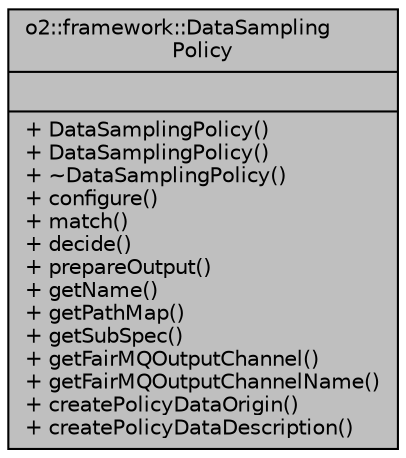 digraph "o2::framework::DataSamplingPolicy"
{
 // INTERACTIVE_SVG=YES
  bgcolor="transparent";
  edge [fontname="Helvetica",fontsize="10",labelfontname="Helvetica",labelfontsize="10"];
  node [fontname="Helvetica",fontsize="10",shape=record];
  Node1 [label="{o2::framework::DataSampling\lPolicy\n||+ DataSamplingPolicy()\l+ DataSamplingPolicy()\l+ ~DataSamplingPolicy()\l+ configure()\l+ match()\l+ decide()\l+ prepareOutput()\l+ getName()\l+ getPathMap()\l+ getSubSpec()\l+ getFairMQOutputChannel()\l+ getFairMQOutputChannelName()\l+ createPolicyDataOrigin()\l+ createPolicyDataDescription()\l}",height=0.2,width=0.4,color="black", fillcolor="grey75", style="filled" fontcolor="black"];
}
